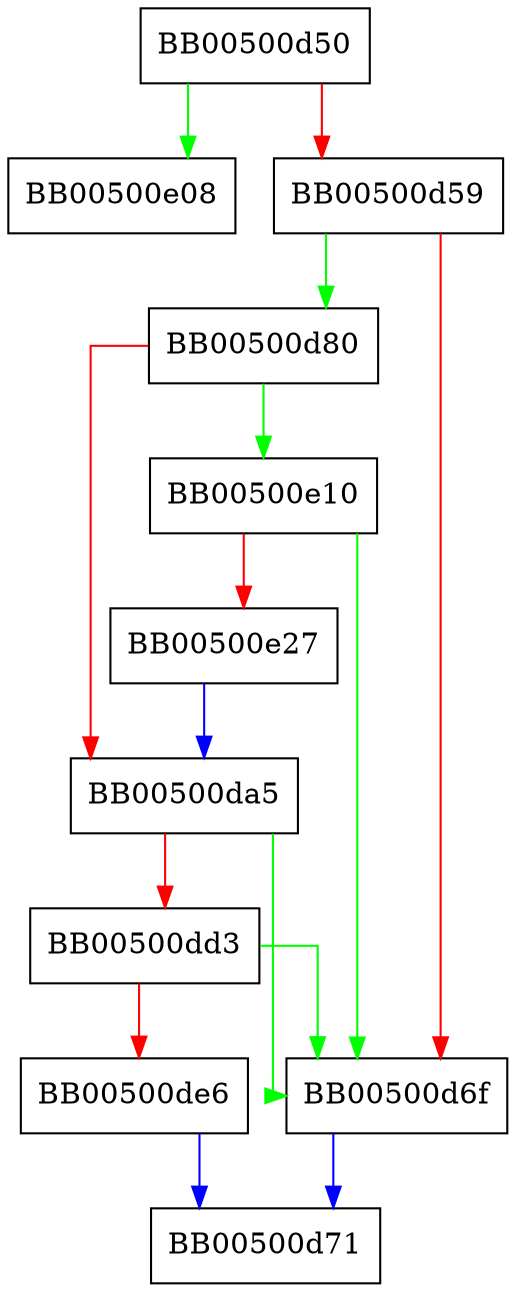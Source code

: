 digraph ossl_quic_lcidm_debug_add {
  node [shape="box"];
  graph [splines=ortho];
  BB00500d50 -> BB00500e08 [color="green"];
  BB00500d50 -> BB00500d59 [color="red"];
  BB00500d59 -> BB00500d80 [color="green"];
  BB00500d59 -> BB00500d6f [color="red"];
  BB00500d6f -> BB00500d71 [color="blue"];
  BB00500d80 -> BB00500e10 [color="green"];
  BB00500d80 -> BB00500da5 [color="red"];
  BB00500da5 -> BB00500d6f [color="green"];
  BB00500da5 -> BB00500dd3 [color="red"];
  BB00500dd3 -> BB00500d6f [color="green"];
  BB00500dd3 -> BB00500de6 [color="red"];
  BB00500de6 -> BB00500d71 [color="blue"];
  BB00500e10 -> BB00500d6f [color="green"];
  BB00500e10 -> BB00500e27 [color="red"];
  BB00500e27 -> BB00500da5 [color="blue"];
}